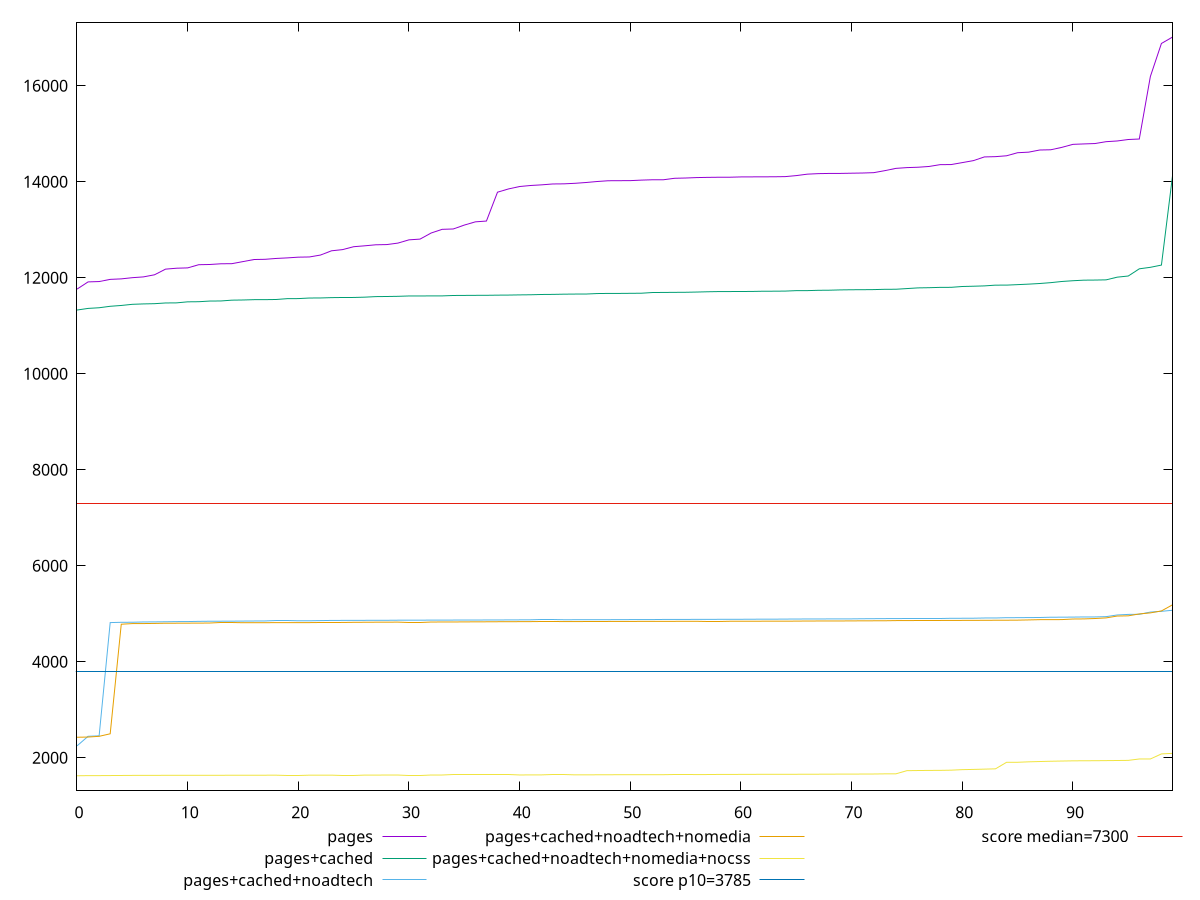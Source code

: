 reset

$pages <<EOF
0 11762.344999999994
1 11912.574499999999
2 11919.944
3 11965.204
4 11975.530999999999
5 12000.483999999999
6 12016.681
7 12060.436000000002
8 12178.474999999999
9 12197.633999999998
10 12204.545999999998
11 12270.729500000001
12 12275.243000000002
13 12289.933
14 12292.4195
15 12335.725999999997
16 12378.874500000002
17 12383.4565
18 12401.171000000002
19 12412.797000000002
20 12427.878999999997
21 12432.168000000003
22 12471.744999999995
23 12560.5895
24 12585.150000000001
25 12645.684000000001
26 12664.562
27 12685.7305
28 12690.189000000002
29 12721.088
30 12788.7845
31 12804.127
32 12930.8325
33 13007.801500000001
34 13015.265499999998
35 13096.447
36 13163.809000000001
37 13180.493000000002
38 13781.661500000002
39 13849.878999999997
40 13899.856000000003
41 13921.339499999998
42 13934.861000000003
43 13953.100499999997
44 13955.679
45 13966.732
46 13983.489000000001
47 14004.122500000001
48 14020.0925
49 14021.458000000002
50 14022.556
51 14033.194
52 14040.545999999998
53 14040.972000000002
54 14071.412
55 14076.944000000001
56 14086.019
57 14090.412
58 14093.091999999997
59 14093.576000000001
60 14099.7525
61 14100.884000000002
62 14101.671
63 14102.793
64 14106.1375
65 14127.276
66 14157.436000000002
67 14168.348999999997
68 14172.409
69 14173.027
70 14177.347
71 14181.312999999998
72 14188.524
73 14230.343999999994
74 14277.8555
75 14293.860999999999
76 14301.541500000005
77 14317.757999999998
78 14355.423000000003
79 14357.281000000003
80 14397.8155
81 14439.002
82 14516.3665
83 14522.0865
84 14540.123000000001
85 14604.068
86 14615.861
87 14660.440999999999
88 14665.586
89 14715.594000000001
90 14778.405499999997
91 14787.381500000001
92 14795.465000000002
93 14834.05
94 14848.704999999998
95 14879.234499999997
96 14889.639000000001
97 16191.787
98 16880.917999999998
99 17013.625
EOF

$pagesCached <<EOF
0 11325.976499999997
1 11360.174999999997
2 11373.997
3 11404.425
4 11421.559000000001
5 11445.503
6 11453.858999999999
7 11458.769499999999
8 11473.547500000002
9 11475.684999999998
10 11497.276000000002
11 11499.833
12 11513.414
13 11515.262999999997
14 11532.192
15 11535.642500000002
16 11542.439999999995
17 11542.926
18 11546.0605
19 11563.500500000002
20 11564.673500000003
21 11576.714499999998
22 11577.915999999997
23 11584.849999999999
24 11587.663999999997
25 11588.191999999997
26 11594.432
27 11606.081
28 11608.448
29 11612.047999999997
30 11619.440999999999
31 11620.047999999999
32 11620.310000000001
33 11620.963000000002
34 11629.488000000001
35 11631.056499999999
36 11632.578000000001
37 11633.348500000004
38 11636.484
39 11638.100999999997
40 11641.987000000003
41 11644.592
42 11650.4055
43 11652.424
44 11656.903999999999
45 11659.0965
46 11659.545000000002
47 11669.930000000004
48 11672.328
49 11672.647500000001
50 11674.738999999998
51 11676.704999999994
52 11691.124
53 11692.916999999998
54 11694.850999999999
55 11696.388500000001
56 11701.1495
57 11707.134000000002
58 11711.178000000002
59 11711.647
60 11712.498000000003
61 11713.778
62 11718.195000000002
63 11718.867000000002
64 11721.009999999998
65 11730.457499999997
66 11730.801500000003
67 11737.482999999997
68 11739.602000000003
69 11745.798000000003
70 11749.118999999999
71 11750.035
72 11752.157000000003
73 11758.289
74 11759.381
75 11773.667000000001
76 11787.839000000002
77 11791.802500000002
78 11798.5665
79 11799.549000000003
80 11816.84
81 11822.466000000004
82 11829.274
83 11844.985
84 11845.420000000004
85 11855.529999999999
86 11866.176000000001
87 11879.060000000001
88 11896.966999999999
89 11921.268999999997
90 11937.060000000001
91 11948.8115
92 11950.828000000001
93 11955.249999999996
94 12011.221999999998
95 12035.056
96 12185.234999999999
97 12216.399499999996
98 12263.113999999998
99 14119.743000000002
EOF

$pagesCachedNoadtech <<EOF
0 2245.366
1 2445.36
2 2454.6849999999995
3 4814.2955
4 4820.220500000001
5 4821.406499999997
6 4827.0965000000015
7 4828.802999999998
8 4831.226000000001
9 4834.6715
10 4835.6175
11 4839.708500000001
12 4842.472000000001
13 4843.0284999999985
14 4844.144
15 4845.808949999999
16 4847.281000000001
17 4848.584
18 4850.922499999999
19 4850.939
20 4851.6590000000015
21 4851.8099999999995
22 4855.800499999999
23 4859.279499999999
24 4859.947000000002
25 4860.3060000000005
26 4861.1713
27 4861.9815
28 4862.121499999999
29 4864.1134999999995
30 4864.308999999999
31 4864.673999999999
32 4865.942
33 4866.293
34 4866.803000000001
35 4867.463999999998
36 4867.569499999999
37 4868.509999999998
38 4869.2585
39 4869.699500000001
40 4870.987499999999
41 4872.201500000001
42 4872.506999999999
43 4872.5655
44 4873.2300000000005
45 4873.868000000001
46 4874.155000000001
47 4874.812999999999
48 4874.885999999998
49 4875.694499999999
50 4876.575000000002
51 4876.9574999999995
52 4877.3409999999985
53 4879.464999999998
54 4879.834
55 4880.277999999999
56 4881.220500000001
57 4881.610499999999
58 4882.0875
59 4882.603000000001
60 4883.197
61 4884.485499999999
62 4885.415000000001
63 4885.665500000001
64 4887.1365000000005
65 4888.769149999998
66 4889.249
67 4890.2715
68 4890.456499999999
69 4891.331
70 4891.63025
71 4894.151
72 4895.78
73 4897.262500000002
74 4898.516
75 4898.926500000001
76 4899.674499999999
77 4902.612799999999
78 4902.6615
79 4903.933999999999
80 4904.254499999999
81 4905.3724999999995
82 4909.852500000001
83 4909.978000000001
84 4916.6157
85 4916.844500000001
86 4918.891
87 4920.1515
88 4925.95435
89 4926.857499999999
90 4928.710550000002
91 4931.8465000000015
92 4931.967999999999
93 4938.0615
94 4972.884999999998
95 4984.701500000001
96 4987.242000000002
97 5033.153
98 5049.127500000001
99 5070.883449999998
EOF

$pagesCachedNoadtechNomedia <<EOF
0 2425.3505
1 2429.455
2 2444.63425
3 2497.3025
4 4780.370500000001
5 4793.271999999999
6 4794.119500000001
7 4796.8460000000005
8 4801.201000000001
9 4801.441999999999
10 4802.723500000001
11 4803.302500000002
12 4805.3395
13 4807.3184999999985
14 4807.324500000001
15 4811.406499999997
16 4812.010500000002
17 4812.4214999999995
18 4812.812650000002
19 4813.407499999999
20 4813.5325
21 4813.769
22 4814.0435
23 4814.112499999998
24 4816.897499999999
25 4819.909500000001
26 4821.218999999997
27 4822.517
28 4822.926500000002
29 4824.181549999999
30 4824.737499999999
31 4824.740499999998
32 4825.9974999999995
33 4826.852500000001
34 4827.146000000001
35 4828.652999999999
36 4829.795
37 4830.7065
38 4831.992500000001
39 4833.241249999999
40 4833.4609
41 4834.6625
42 4834.669
43 4834.68
44 4835.6476
45 4836.083500000001
46 4836.2955
47 4836.355650000001
48 4837.671999999999
49 4837.8115
50 4838.715099999999
51 4839.227500000001
52 4839.3117999999995
53 4839.733999999999
54 4840.299499999999
55 4840.896999999999
56 4841.182500000001
57 4841.3330000000005
58 4841.4072000000015
59 4842.029499999999
60 4842.3330000000005
61 4842.651999999998
62 4843.308749999998
63 4843.4985
64 4843.854349999999
65 4844.78105
66 4847.133499999999
67 4847.428
68 4847.999500000001
69 4848.128999999999
70 4849.625
71 4850.7055
72 4851.626
73 4852.2265
74 4855.689
75 4856.720500000001
76 4857.254399999999
77 4858.183000000001
78 4858.325500000001
79 4859.322499999998
80 4859.803900000001
81 4860.8575
82 4861.533500000001
83 4863.083249999998
84 4863.5960000000005
85 4865.1235
86 4869.858
87 4875.174499999999
88 4875.192499999999
89 4876.809500000001
90 4888.780000000002
91 4890.731000000001
92 4899.199000000001
93 4911.897499999999
94 4950.442499999999
95 4955.053500000002
96 4994.4349999999995
97 5016.3305
98 5057.194499999999
99 5184.8345
EOF

$pagesCachedNoadtechNomediaNocss <<EOF
0 1622.5395000000003
1 1625.75
2 1625.869
3 1627.4473
4 1628.8545
5 1630.3505
6 1630.71395
7 1631.4325
8 1632.0325
9 1632.2399999999998
10 1632.5150499999995
11 1632.7194999999997
12 1632.866
13 1633.0675
14 1633.2400000000002
15 1633.696
16 1634.0448000000001
17 1634.3865
18 1634.9629999999997
19 1635.0349999999999
20 1635.0549499999997
21 1635.4205000000002
22 1635.6308
23 1635.7749999999999
24 1636.3745000000001
25 1636.4209999999996
26 1636.984
27 1637.0456499999996
28 1637.5715
29 1637.9835
30 1638.0504999999998
31 1638.087
32 1638.3979999999997
33 1638.5937
34 1638.9035
35 1638.9465000000002
36 1639.0885000000003
37 1639.1155000000003
38 1639.3169999999998
39 1639.3625
40 1639.497
41 1640.7813999999998
42 1641.29475
43 1641.67765
44 1641.7374999999997
45 1641.8378
46 1642.0089999999998
47 1643.076
48 1643.9804499999998
49 1644.5279999999998
50 1644.7910000000002
51 1644.8235
52 1645.1631499999999
53 1645.2259999999999
54 1645.6495
55 1645.7195000000002
56 1648.0295999999998
57 1648.4940000000001
58 1650.2454000000002
59 1650.71435
60 1651.4609999999998
61 1652.2681
62 1653.187
63 1653.2559999999999
64 1653.344
65 1653.78465
66 1655.0415
67 1655.3165000000001
68 1656.306
69 1657.1785
70 1657.48385
71 1658.534
72 1659.5475
73 1662.6950000000002
74 1662.98545
75 1729.0699999999997
76 1731.9769999999999
77 1734.1265
78 1735.2795
79 1739.458
80 1750.247
81 1754.9934999999998
82 1760.8715
83 1767.0710000000004
84 1902.985
85 1903.7400000000002
86 1913.087
87 1919.4050000000002
88 1925.2849999999999
89 1929.7115
90 1933.8249999999998
91 1935.405
92 1936.355
93 1938.5200000000004
94 1940.6844999999998
95 1943.3900000000003
96 1972.5099999999998
97 1972.77
98 2078.194
99 2089.98
EOF

set key outside below
set xrange [0:99]
set yrange [1314.7177900000004:17321.44671]
set trange [1314.7177900000004:17321.44671]
set terminal svg size 640, 580 enhanced background rgb 'white'
set output "report_00025_2021-02-22T21:38:55.199Z/interactive/comparison/sorted/all_raw.svg"

plot $pages title "pages" with line, \
     $pagesCached title "pages+cached" with line, \
     $pagesCachedNoadtech title "pages+cached+noadtech" with line, \
     $pagesCachedNoadtechNomedia title "pages+cached+noadtech+nomedia" with line, \
     $pagesCachedNoadtechNomediaNocss title "pages+cached+noadtech+nomedia+nocss" with line, \
     3785 title "score p10=3785", \
     7300 title "score median=7300"

reset
